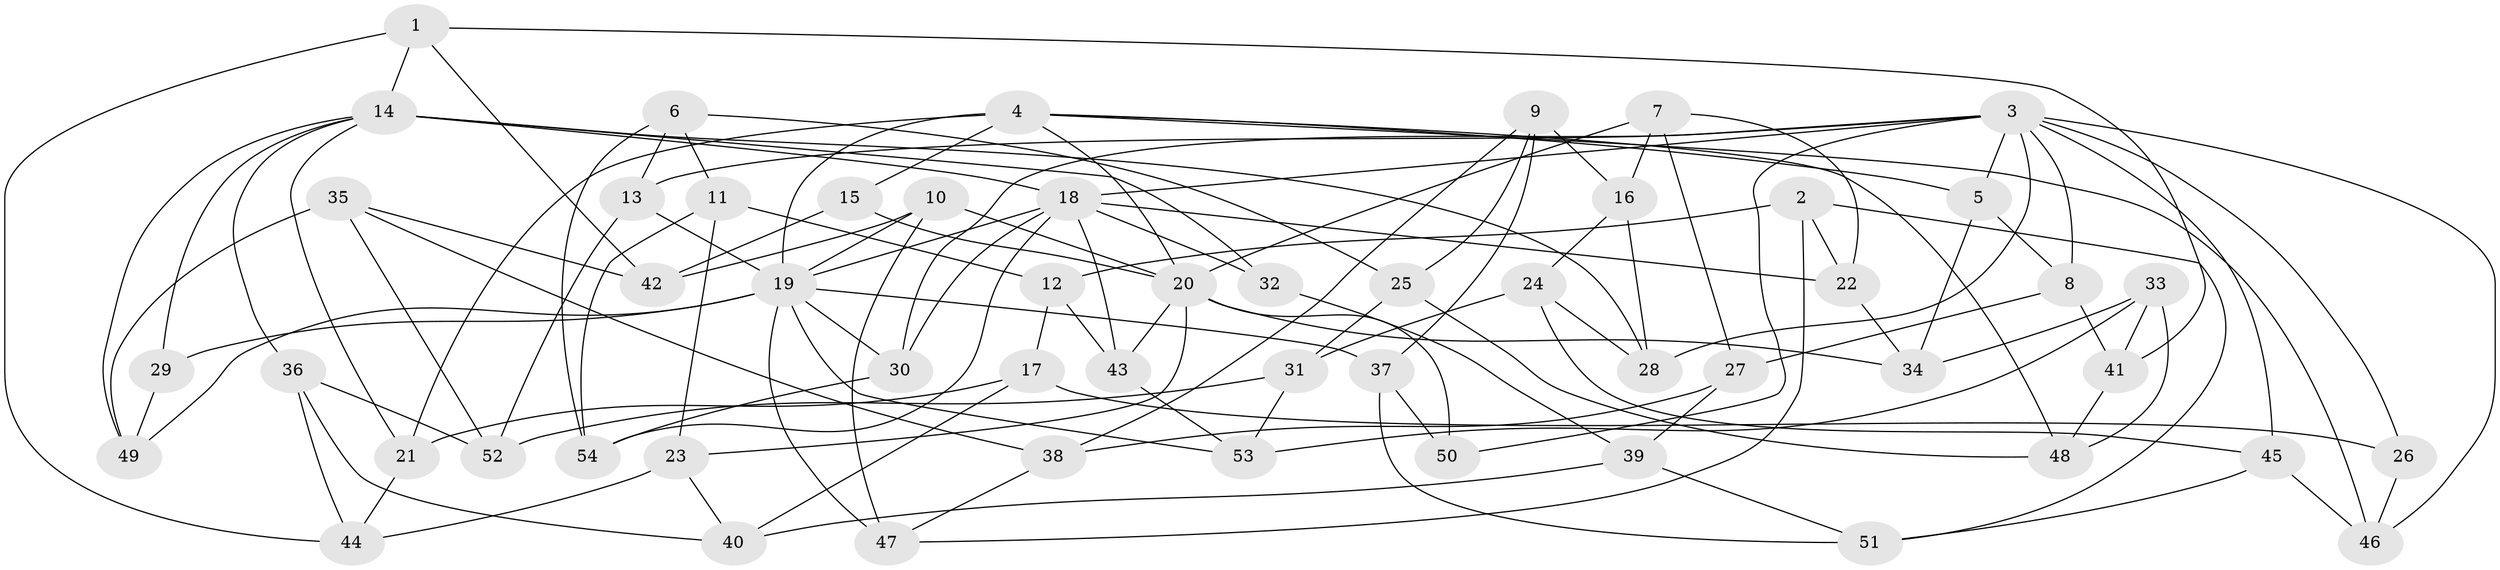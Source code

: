 // original degree distribution, {4: 1.0}
// Generated by graph-tools (version 1.1) at 2025/53/03/04/25 22:53:38]
// undirected, 54 vertices, 119 edges
graph export_dot {
  node [color=gray90,style=filled];
  1;
  2;
  3;
  4;
  5;
  6;
  7;
  8;
  9;
  10;
  11;
  12;
  13;
  14;
  15;
  16;
  17;
  18;
  19;
  20;
  21;
  22;
  23;
  24;
  25;
  26;
  27;
  28;
  29;
  30;
  31;
  32;
  33;
  34;
  35;
  36;
  37;
  38;
  39;
  40;
  41;
  42;
  43;
  44;
  45;
  46;
  47;
  48;
  49;
  50;
  51;
  52;
  53;
  54;
  1 -- 14 [weight=1.0];
  1 -- 41 [weight=1.0];
  1 -- 42 [weight=1.0];
  1 -- 44 [weight=1.0];
  2 -- 12 [weight=1.0];
  2 -- 22 [weight=1.0];
  2 -- 47 [weight=1.0];
  2 -- 51 [weight=1.0];
  3 -- 5 [weight=1.0];
  3 -- 8 [weight=1.0];
  3 -- 13 [weight=1.0];
  3 -- 18 [weight=2.0];
  3 -- 26 [weight=2.0];
  3 -- 28 [weight=1.0];
  3 -- 30 [weight=1.0];
  3 -- 45 [weight=1.0];
  3 -- 46 [weight=1.0];
  3 -- 50 [weight=1.0];
  4 -- 5 [weight=1.0];
  4 -- 15 [weight=1.0];
  4 -- 19 [weight=2.0];
  4 -- 20 [weight=1.0];
  4 -- 21 [weight=1.0];
  4 -- 46 [weight=1.0];
  4 -- 48 [weight=1.0];
  5 -- 8 [weight=1.0];
  5 -- 34 [weight=1.0];
  6 -- 11 [weight=1.0];
  6 -- 13 [weight=1.0];
  6 -- 25 [weight=1.0];
  6 -- 54 [weight=1.0];
  7 -- 16 [weight=1.0];
  7 -- 20 [weight=1.0];
  7 -- 22 [weight=1.0];
  7 -- 27 [weight=1.0];
  8 -- 27 [weight=1.0];
  8 -- 41 [weight=1.0];
  9 -- 16 [weight=1.0];
  9 -- 25 [weight=1.0];
  9 -- 37 [weight=1.0];
  9 -- 38 [weight=1.0];
  10 -- 19 [weight=1.0];
  10 -- 20 [weight=1.0];
  10 -- 42 [weight=1.0];
  10 -- 47 [weight=1.0];
  11 -- 12 [weight=1.0];
  11 -- 23 [weight=1.0];
  11 -- 54 [weight=1.0];
  12 -- 17 [weight=1.0];
  12 -- 43 [weight=1.0];
  13 -- 19 [weight=1.0];
  13 -- 52 [weight=1.0];
  14 -- 18 [weight=3.0];
  14 -- 21 [weight=1.0];
  14 -- 28 [weight=1.0];
  14 -- 29 [weight=1.0];
  14 -- 32 [weight=1.0];
  14 -- 36 [weight=1.0];
  14 -- 49 [weight=1.0];
  15 -- 20 [weight=2.0];
  15 -- 42 [weight=1.0];
  16 -- 24 [weight=1.0];
  16 -- 28 [weight=1.0];
  17 -- 21 [weight=1.0];
  17 -- 26 [weight=1.0];
  17 -- 40 [weight=1.0];
  18 -- 19 [weight=1.0];
  18 -- 22 [weight=1.0];
  18 -- 30 [weight=1.0];
  18 -- 32 [weight=2.0];
  18 -- 43 [weight=1.0];
  18 -- 54 [weight=1.0];
  19 -- 29 [weight=2.0];
  19 -- 30 [weight=1.0];
  19 -- 37 [weight=1.0];
  19 -- 47 [weight=1.0];
  19 -- 49 [weight=1.0];
  19 -- 53 [weight=1.0];
  20 -- 23 [weight=1.0];
  20 -- 34 [weight=1.0];
  20 -- 43 [weight=1.0];
  20 -- 50 [weight=2.0];
  21 -- 44 [weight=1.0];
  22 -- 34 [weight=1.0];
  23 -- 40 [weight=1.0];
  23 -- 44 [weight=1.0];
  24 -- 28 [weight=1.0];
  24 -- 31 [weight=1.0];
  24 -- 45 [weight=1.0];
  25 -- 31 [weight=1.0];
  25 -- 48 [weight=1.0];
  26 -- 46 [weight=1.0];
  27 -- 38 [weight=1.0];
  27 -- 39 [weight=1.0];
  29 -- 49 [weight=1.0];
  30 -- 54 [weight=1.0];
  31 -- 52 [weight=1.0];
  31 -- 53 [weight=1.0];
  32 -- 39 [weight=1.0];
  33 -- 34 [weight=1.0];
  33 -- 41 [weight=1.0];
  33 -- 48 [weight=1.0];
  33 -- 53 [weight=1.0];
  35 -- 38 [weight=1.0];
  35 -- 42 [weight=1.0];
  35 -- 49 [weight=1.0];
  35 -- 52 [weight=1.0];
  36 -- 40 [weight=1.0];
  36 -- 44 [weight=1.0];
  36 -- 52 [weight=1.0];
  37 -- 50 [weight=1.0];
  37 -- 51 [weight=1.0];
  38 -- 47 [weight=1.0];
  39 -- 40 [weight=1.0];
  39 -- 51 [weight=1.0];
  41 -- 48 [weight=1.0];
  43 -- 53 [weight=1.0];
  45 -- 46 [weight=1.0];
  45 -- 51 [weight=1.0];
}
